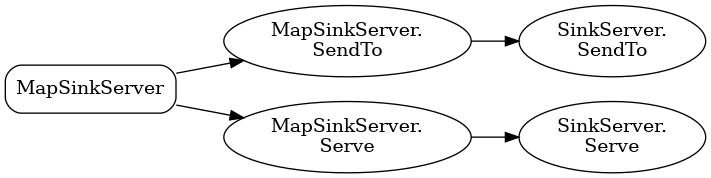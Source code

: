 @startuml
digraph G {
    rankdir=LR
    node [style=rounded];
    MapSinkServer [style=rounded, shape=box];
    MapSinkServer -> "MapSinkServer.\nSendTo";
    "MapSinkServer.\nSendTo" -> "SinkServer.\nSendTo";
    MapSinkServer -> "MapSinkServer.\nServe";
    "MapSinkServer.\nServe" -> "SinkServer.\nServe";
}
@enduml